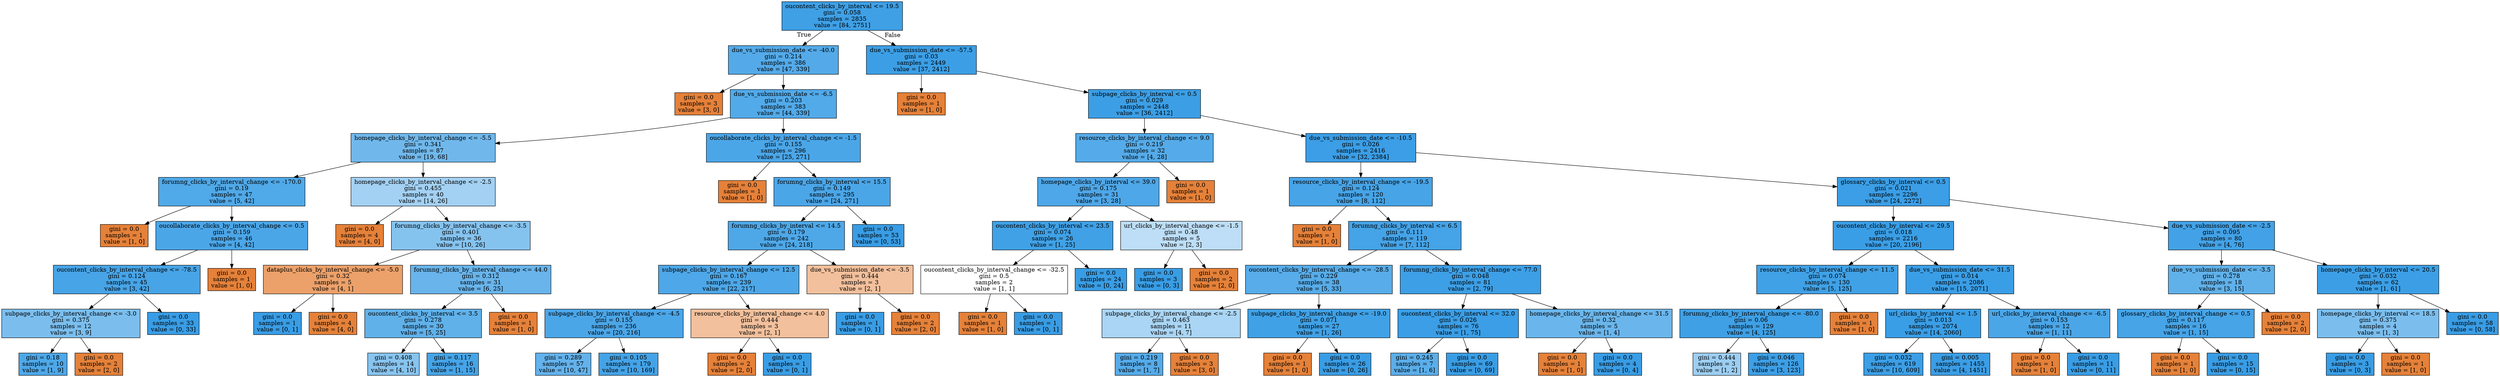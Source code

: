 digraph Tree {
node [shape=box, style="filled", color="black"] ;
0 [label="oucontent_clicks_by_interval <= 19.5\ngini = 0.058\nsamples = 2835\nvalue = [84, 2751]", fillcolor="#399de5f7"] ;
1 [label="due_vs_submission_date <= -40.0\ngini = 0.214\nsamples = 386\nvalue = [47, 339]", fillcolor="#399de5dc"] ;
0 -> 1 [labeldistance=2.5, labelangle=45, headlabel="True"] ;
2 [label="gini = 0.0\nsamples = 3\nvalue = [3, 0]", fillcolor="#e58139ff"] ;
1 -> 2 ;
3 [label="due_vs_submission_date <= -6.5\ngini = 0.203\nsamples = 383\nvalue = [44, 339]", fillcolor="#399de5de"] ;
1 -> 3 ;
4 [label="homepage_clicks_by_interval_change <= -5.5\ngini = 0.341\nsamples = 87\nvalue = [19, 68]", fillcolor="#399de5b8"] ;
3 -> 4 ;
5 [label="forumng_clicks_by_interval_change <= -170.0\ngini = 0.19\nsamples = 47\nvalue = [5, 42]", fillcolor="#399de5e1"] ;
4 -> 5 ;
6 [label="gini = 0.0\nsamples = 1\nvalue = [1, 0]", fillcolor="#e58139ff"] ;
5 -> 6 ;
7 [label="oucollaborate_clicks_by_interval_change <= 0.5\ngini = 0.159\nsamples = 46\nvalue = [4, 42]", fillcolor="#399de5e7"] ;
5 -> 7 ;
8 [label="oucontent_clicks_by_interval_change <= -78.5\ngini = 0.124\nsamples = 45\nvalue = [3, 42]", fillcolor="#399de5ed"] ;
7 -> 8 ;
9 [label="subpage_clicks_by_interval_change <= -3.0\ngini = 0.375\nsamples = 12\nvalue = [3, 9]", fillcolor="#399de5aa"] ;
8 -> 9 ;
10 [label="gini = 0.18\nsamples = 10\nvalue = [1, 9]", fillcolor="#399de5e3"] ;
9 -> 10 ;
11 [label="gini = 0.0\nsamples = 2\nvalue = [2, 0]", fillcolor="#e58139ff"] ;
9 -> 11 ;
12 [label="gini = 0.0\nsamples = 33\nvalue = [0, 33]", fillcolor="#399de5ff"] ;
8 -> 12 ;
13 [label="gini = 0.0\nsamples = 1\nvalue = [1, 0]", fillcolor="#e58139ff"] ;
7 -> 13 ;
14 [label="homepage_clicks_by_interval_change <= -2.5\ngini = 0.455\nsamples = 40\nvalue = [14, 26]", fillcolor="#399de576"] ;
4 -> 14 ;
15 [label="gini = 0.0\nsamples = 4\nvalue = [4, 0]", fillcolor="#e58139ff"] ;
14 -> 15 ;
16 [label="forumng_clicks_by_interval_change <= -3.5\ngini = 0.401\nsamples = 36\nvalue = [10, 26]", fillcolor="#399de59d"] ;
14 -> 16 ;
17 [label="dataplus_clicks_by_interval_change <= -5.0\ngini = 0.32\nsamples = 5\nvalue = [4, 1]", fillcolor="#e58139bf"] ;
16 -> 17 ;
18 [label="gini = 0.0\nsamples = 1\nvalue = [0, 1]", fillcolor="#399de5ff"] ;
17 -> 18 ;
19 [label="gini = 0.0\nsamples = 4\nvalue = [4, 0]", fillcolor="#e58139ff"] ;
17 -> 19 ;
20 [label="forumng_clicks_by_interval_change <= 44.0\ngini = 0.312\nsamples = 31\nvalue = [6, 25]", fillcolor="#399de5c2"] ;
16 -> 20 ;
21 [label="oucontent_clicks_by_interval <= 3.5\ngini = 0.278\nsamples = 30\nvalue = [5, 25]", fillcolor="#399de5cc"] ;
20 -> 21 ;
22 [label="gini = 0.408\nsamples = 14\nvalue = [4, 10]", fillcolor="#399de599"] ;
21 -> 22 ;
23 [label="gini = 0.117\nsamples = 16\nvalue = [1, 15]", fillcolor="#399de5ee"] ;
21 -> 23 ;
24 [label="gini = 0.0\nsamples = 1\nvalue = [1, 0]", fillcolor="#e58139ff"] ;
20 -> 24 ;
25 [label="oucollaborate_clicks_by_interval_change <= -1.5\ngini = 0.155\nsamples = 296\nvalue = [25, 271]", fillcolor="#399de5e7"] ;
3 -> 25 ;
26 [label="gini = 0.0\nsamples = 1\nvalue = [1, 0]", fillcolor="#e58139ff"] ;
25 -> 26 ;
27 [label="forumng_clicks_by_interval <= 15.5\ngini = 0.149\nsamples = 295\nvalue = [24, 271]", fillcolor="#399de5e8"] ;
25 -> 27 ;
28 [label="forumng_clicks_by_interval <= 14.5\ngini = 0.179\nsamples = 242\nvalue = [24, 218]", fillcolor="#399de5e3"] ;
27 -> 28 ;
29 [label="subpage_clicks_by_interval_change <= 12.5\ngini = 0.167\nsamples = 239\nvalue = [22, 217]", fillcolor="#399de5e5"] ;
28 -> 29 ;
30 [label="subpage_clicks_by_interval_change <= -4.5\ngini = 0.155\nsamples = 236\nvalue = [20, 216]", fillcolor="#399de5e7"] ;
29 -> 30 ;
31 [label="gini = 0.289\nsamples = 57\nvalue = [10, 47]", fillcolor="#399de5c9"] ;
30 -> 31 ;
32 [label="gini = 0.105\nsamples = 179\nvalue = [10, 169]", fillcolor="#399de5f0"] ;
30 -> 32 ;
33 [label="resource_clicks_by_interval_change <= 4.0\ngini = 0.444\nsamples = 3\nvalue = [2, 1]", fillcolor="#e581397f"] ;
29 -> 33 ;
34 [label="gini = 0.0\nsamples = 2\nvalue = [2, 0]", fillcolor="#e58139ff"] ;
33 -> 34 ;
35 [label="gini = 0.0\nsamples = 1\nvalue = [0, 1]", fillcolor="#399de5ff"] ;
33 -> 35 ;
36 [label="due_vs_submission_date <= -3.5\ngini = 0.444\nsamples = 3\nvalue = [2, 1]", fillcolor="#e581397f"] ;
28 -> 36 ;
37 [label="gini = 0.0\nsamples = 1\nvalue = [0, 1]", fillcolor="#399de5ff"] ;
36 -> 37 ;
38 [label="gini = 0.0\nsamples = 2\nvalue = [2, 0]", fillcolor="#e58139ff"] ;
36 -> 38 ;
39 [label="gini = 0.0\nsamples = 53\nvalue = [0, 53]", fillcolor="#399de5ff"] ;
27 -> 39 ;
40 [label="due_vs_submission_date <= -57.5\ngini = 0.03\nsamples = 2449\nvalue = [37, 2412]", fillcolor="#399de5fb"] ;
0 -> 40 [labeldistance=2.5, labelangle=-45, headlabel="False"] ;
41 [label="gini = 0.0\nsamples = 1\nvalue = [1, 0]", fillcolor="#e58139ff"] ;
40 -> 41 ;
42 [label="subpage_clicks_by_interval <= 0.5\ngini = 0.029\nsamples = 2448\nvalue = [36, 2412]", fillcolor="#399de5fb"] ;
40 -> 42 ;
43 [label="resource_clicks_by_interval_change <= 9.0\ngini = 0.219\nsamples = 32\nvalue = [4, 28]", fillcolor="#399de5db"] ;
42 -> 43 ;
44 [label="homepage_clicks_by_interval <= 39.0\ngini = 0.175\nsamples = 31\nvalue = [3, 28]", fillcolor="#399de5e4"] ;
43 -> 44 ;
45 [label="oucontent_clicks_by_interval <= 23.5\ngini = 0.074\nsamples = 26\nvalue = [1, 25]", fillcolor="#399de5f5"] ;
44 -> 45 ;
46 [label="oucontent_clicks_by_interval_change <= -32.5\ngini = 0.5\nsamples = 2\nvalue = [1, 1]", fillcolor="#e5813900"] ;
45 -> 46 ;
47 [label="gini = 0.0\nsamples = 1\nvalue = [1, 0]", fillcolor="#e58139ff"] ;
46 -> 47 ;
48 [label="gini = 0.0\nsamples = 1\nvalue = [0, 1]", fillcolor="#399de5ff"] ;
46 -> 48 ;
49 [label="gini = 0.0\nsamples = 24\nvalue = [0, 24]", fillcolor="#399de5ff"] ;
45 -> 49 ;
50 [label="url_clicks_by_interval_change <= -1.5\ngini = 0.48\nsamples = 5\nvalue = [2, 3]", fillcolor="#399de555"] ;
44 -> 50 ;
51 [label="gini = 0.0\nsamples = 3\nvalue = [0, 3]", fillcolor="#399de5ff"] ;
50 -> 51 ;
52 [label="gini = 0.0\nsamples = 2\nvalue = [2, 0]", fillcolor="#e58139ff"] ;
50 -> 52 ;
53 [label="gini = 0.0\nsamples = 1\nvalue = [1, 0]", fillcolor="#e58139ff"] ;
43 -> 53 ;
54 [label="due_vs_submission_date <= -10.5\ngini = 0.026\nsamples = 2416\nvalue = [32, 2384]", fillcolor="#399de5fc"] ;
42 -> 54 ;
55 [label="resource_clicks_by_interval_change <= -19.5\ngini = 0.124\nsamples = 120\nvalue = [8, 112]", fillcolor="#399de5ed"] ;
54 -> 55 ;
56 [label="gini = 0.0\nsamples = 1\nvalue = [1, 0]", fillcolor="#e58139ff"] ;
55 -> 56 ;
57 [label="forumng_clicks_by_interval <= 6.5\ngini = 0.111\nsamples = 119\nvalue = [7, 112]", fillcolor="#399de5ef"] ;
55 -> 57 ;
58 [label="oucontent_clicks_by_interval_change <= -28.5\ngini = 0.229\nsamples = 38\nvalue = [5, 33]", fillcolor="#399de5d8"] ;
57 -> 58 ;
59 [label="subpage_clicks_by_interval_change <= -2.5\ngini = 0.463\nsamples = 11\nvalue = [4, 7]", fillcolor="#399de56d"] ;
58 -> 59 ;
60 [label="gini = 0.219\nsamples = 8\nvalue = [1, 7]", fillcolor="#399de5db"] ;
59 -> 60 ;
61 [label="gini = 0.0\nsamples = 3\nvalue = [3, 0]", fillcolor="#e58139ff"] ;
59 -> 61 ;
62 [label="subpage_clicks_by_interval_change <= -19.0\ngini = 0.071\nsamples = 27\nvalue = [1, 26]", fillcolor="#399de5f5"] ;
58 -> 62 ;
63 [label="gini = 0.0\nsamples = 1\nvalue = [1, 0]", fillcolor="#e58139ff"] ;
62 -> 63 ;
64 [label="gini = 0.0\nsamples = 26\nvalue = [0, 26]", fillcolor="#399de5ff"] ;
62 -> 64 ;
65 [label="forumng_clicks_by_interval_change <= 77.0\ngini = 0.048\nsamples = 81\nvalue = [2, 79]", fillcolor="#399de5f9"] ;
57 -> 65 ;
66 [label="oucontent_clicks_by_interval <= 32.0\ngini = 0.026\nsamples = 76\nvalue = [1, 75]", fillcolor="#399de5fc"] ;
65 -> 66 ;
67 [label="gini = 0.245\nsamples = 7\nvalue = [1, 6]", fillcolor="#399de5d4"] ;
66 -> 67 ;
68 [label="gini = 0.0\nsamples = 69\nvalue = [0, 69]", fillcolor="#399de5ff"] ;
66 -> 68 ;
69 [label="homepage_clicks_by_interval_change <= 31.5\ngini = 0.32\nsamples = 5\nvalue = [1, 4]", fillcolor="#399de5bf"] ;
65 -> 69 ;
70 [label="gini = 0.0\nsamples = 1\nvalue = [1, 0]", fillcolor="#e58139ff"] ;
69 -> 70 ;
71 [label="gini = 0.0\nsamples = 4\nvalue = [0, 4]", fillcolor="#399de5ff"] ;
69 -> 71 ;
72 [label="glossary_clicks_by_interval <= 0.5\ngini = 0.021\nsamples = 2296\nvalue = [24, 2272]", fillcolor="#399de5fc"] ;
54 -> 72 ;
73 [label="oucontent_clicks_by_interval <= 29.5\ngini = 0.018\nsamples = 2216\nvalue = [20, 2196]", fillcolor="#399de5fd"] ;
72 -> 73 ;
74 [label="resource_clicks_by_interval_change <= 11.5\ngini = 0.074\nsamples = 130\nvalue = [5, 125]", fillcolor="#399de5f5"] ;
73 -> 74 ;
75 [label="forumng_clicks_by_interval_change <= -80.0\ngini = 0.06\nsamples = 129\nvalue = [4, 125]", fillcolor="#399de5f7"] ;
74 -> 75 ;
76 [label="gini = 0.444\nsamples = 3\nvalue = [1, 2]", fillcolor="#399de57f"] ;
75 -> 76 ;
77 [label="gini = 0.046\nsamples = 126\nvalue = [3, 123]", fillcolor="#399de5f9"] ;
75 -> 77 ;
78 [label="gini = 0.0\nsamples = 1\nvalue = [1, 0]", fillcolor="#e58139ff"] ;
74 -> 78 ;
79 [label="due_vs_submission_date <= 31.5\ngini = 0.014\nsamples = 2086\nvalue = [15, 2071]", fillcolor="#399de5fd"] ;
73 -> 79 ;
80 [label="url_clicks_by_interval <= 1.5\ngini = 0.013\nsamples = 2074\nvalue = [14, 2060]", fillcolor="#399de5fd"] ;
79 -> 80 ;
81 [label="gini = 0.032\nsamples = 619\nvalue = [10, 609]", fillcolor="#399de5fb"] ;
80 -> 81 ;
82 [label="gini = 0.005\nsamples = 1455\nvalue = [4, 1451]", fillcolor="#399de5fe"] ;
80 -> 82 ;
83 [label="url_clicks_by_interval_change <= -6.5\ngini = 0.153\nsamples = 12\nvalue = [1, 11]", fillcolor="#399de5e8"] ;
79 -> 83 ;
84 [label="gini = 0.0\nsamples = 1\nvalue = [1, 0]", fillcolor="#e58139ff"] ;
83 -> 84 ;
85 [label="gini = 0.0\nsamples = 11\nvalue = [0, 11]", fillcolor="#399de5ff"] ;
83 -> 85 ;
86 [label="due_vs_submission_date <= -2.5\ngini = 0.095\nsamples = 80\nvalue = [4, 76]", fillcolor="#399de5f2"] ;
72 -> 86 ;
87 [label="due_vs_submission_date <= -3.5\ngini = 0.278\nsamples = 18\nvalue = [3, 15]", fillcolor="#399de5cc"] ;
86 -> 87 ;
88 [label="glossary_clicks_by_interval_change <= 0.5\ngini = 0.117\nsamples = 16\nvalue = [1, 15]", fillcolor="#399de5ee"] ;
87 -> 88 ;
89 [label="gini = 0.0\nsamples = 1\nvalue = [1, 0]", fillcolor="#e58139ff"] ;
88 -> 89 ;
90 [label="gini = 0.0\nsamples = 15\nvalue = [0, 15]", fillcolor="#399de5ff"] ;
88 -> 90 ;
91 [label="gini = 0.0\nsamples = 2\nvalue = [2, 0]", fillcolor="#e58139ff"] ;
87 -> 91 ;
92 [label="homepage_clicks_by_interval <= 20.5\ngini = 0.032\nsamples = 62\nvalue = [1, 61]", fillcolor="#399de5fb"] ;
86 -> 92 ;
93 [label="homepage_clicks_by_interval <= 18.5\ngini = 0.375\nsamples = 4\nvalue = [1, 3]", fillcolor="#399de5aa"] ;
92 -> 93 ;
94 [label="gini = 0.0\nsamples = 3\nvalue = [0, 3]", fillcolor="#399de5ff"] ;
93 -> 94 ;
95 [label="gini = 0.0\nsamples = 1\nvalue = [1, 0]", fillcolor="#e58139ff"] ;
93 -> 95 ;
96 [label="gini = 0.0\nsamples = 58\nvalue = [0, 58]", fillcolor="#399de5ff"] ;
92 -> 96 ;
}